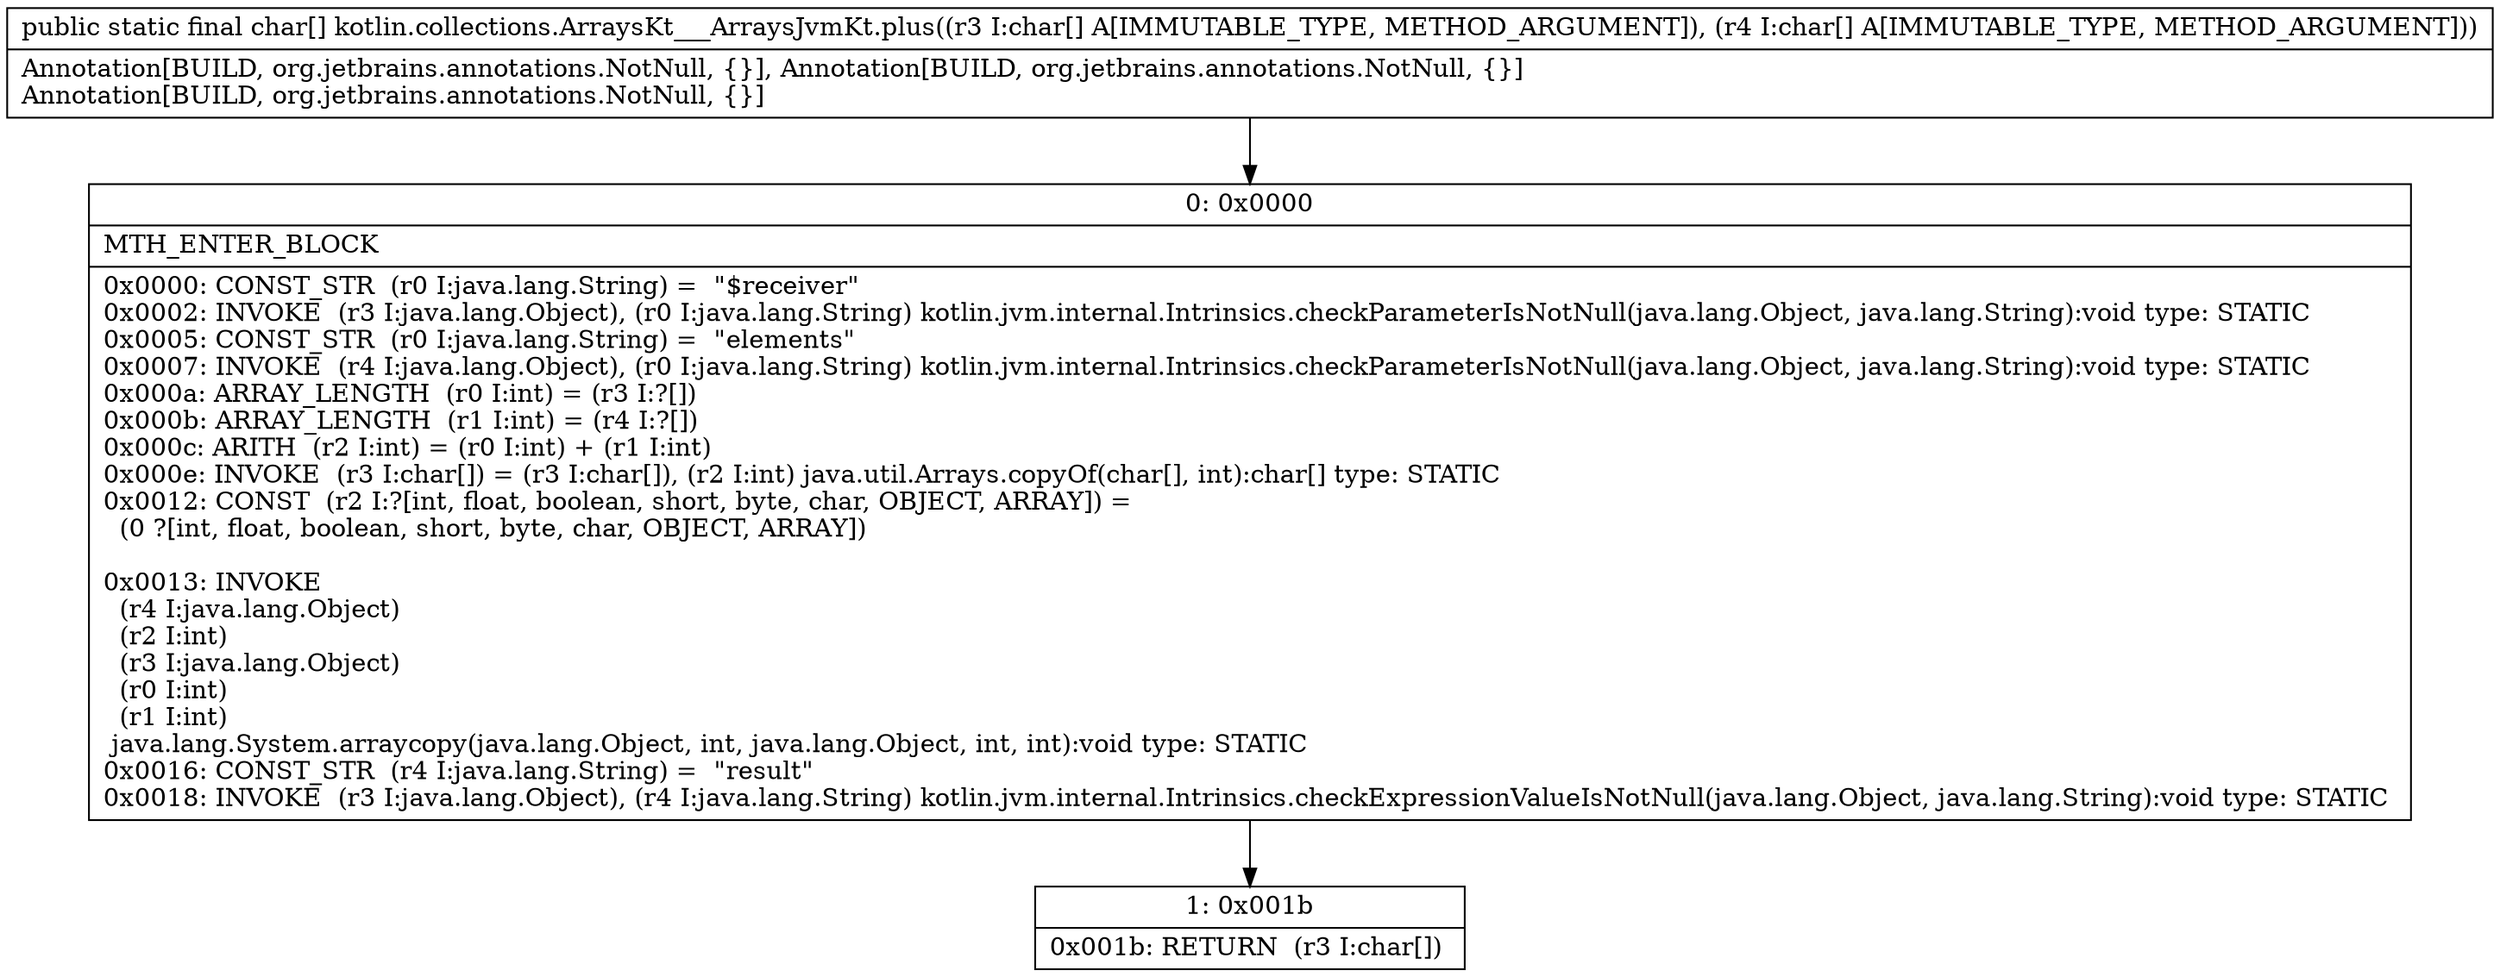 digraph "CFG forkotlin.collections.ArraysKt___ArraysJvmKt.plus([C[C)[C" {
Node_0 [shape=record,label="{0\:\ 0x0000|MTH_ENTER_BLOCK\l|0x0000: CONST_STR  (r0 I:java.lang.String) =  \"$receiver\" \l0x0002: INVOKE  (r3 I:java.lang.Object), (r0 I:java.lang.String) kotlin.jvm.internal.Intrinsics.checkParameterIsNotNull(java.lang.Object, java.lang.String):void type: STATIC \l0x0005: CONST_STR  (r0 I:java.lang.String) =  \"elements\" \l0x0007: INVOKE  (r4 I:java.lang.Object), (r0 I:java.lang.String) kotlin.jvm.internal.Intrinsics.checkParameterIsNotNull(java.lang.Object, java.lang.String):void type: STATIC \l0x000a: ARRAY_LENGTH  (r0 I:int) = (r3 I:?[]) \l0x000b: ARRAY_LENGTH  (r1 I:int) = (r4 I:?[]) \l0x000c: ARITH  (r2 I:int) = (r0 I:int) + (r1 I:int) \l0x000e: INVOKE  (r3 I:char[]) = (r3 I:char[]), (r2 I:int) java.util.Arrays.copyOf(char[], int):char[] type: STATIC \l0x0012: CONST  (r2 I:?[int, float, boolean, short, byte, char, OBJECT, ARRAY]) = \l  (0 ?[int, float, boolean, short, byte, char, OBJECT, ARRAY])\l \l0x0013: INVOKE  \l  (r4 I:java.lang.Object)\l  (r2 I:int)\l  (r3 I:java.lang.Object)\l  (r0 I:int)\l  (r1 I:int)\l java.lang.System.arraycopy(java.lang.Object, int, java.lang.Object, int, int):void type: STATIC \l0x0016: CONST_STR  (r4 I:java.lang.String) =  \"result\" \l0x0018: INVOKE  (r3 I:java.lang.Object), (r4 I:java.lang.String) kotlin.jvm.internal.Intrinsics.checkExpressionValueIsNotNull(java.lang.Object, java.lang.String):void type: STATIC \l}"];
Node_1 [shape=record,label="{1\:\ 0x001b|0x001b: RETURN  (r3 I:char[]) \l}"];
MethodNode[shape=record,label="{public static final char[] kotlin.collections.ArraysKt___ArraysJvmKt.plus((r3 I:char[] A[IMMUTABLE_TYPE, METHOD_ARGUMENT]), (r4 I:char[] A[IMMUTABLE_TYPE, METHOD_ARGUMENT]))  | Annotation[BUILD, org.jetbrains.annotations.NotNull, \{\}], Annotation[BUILD, org.jetbrains.annotations.NotNull, \{\}]\lAnnotation[BUILD, org.jetbrains.annotations.NotNull, \{\}]\l}"];
MethodNode -> Node_0;
Node_0 -> Node_1;
}

